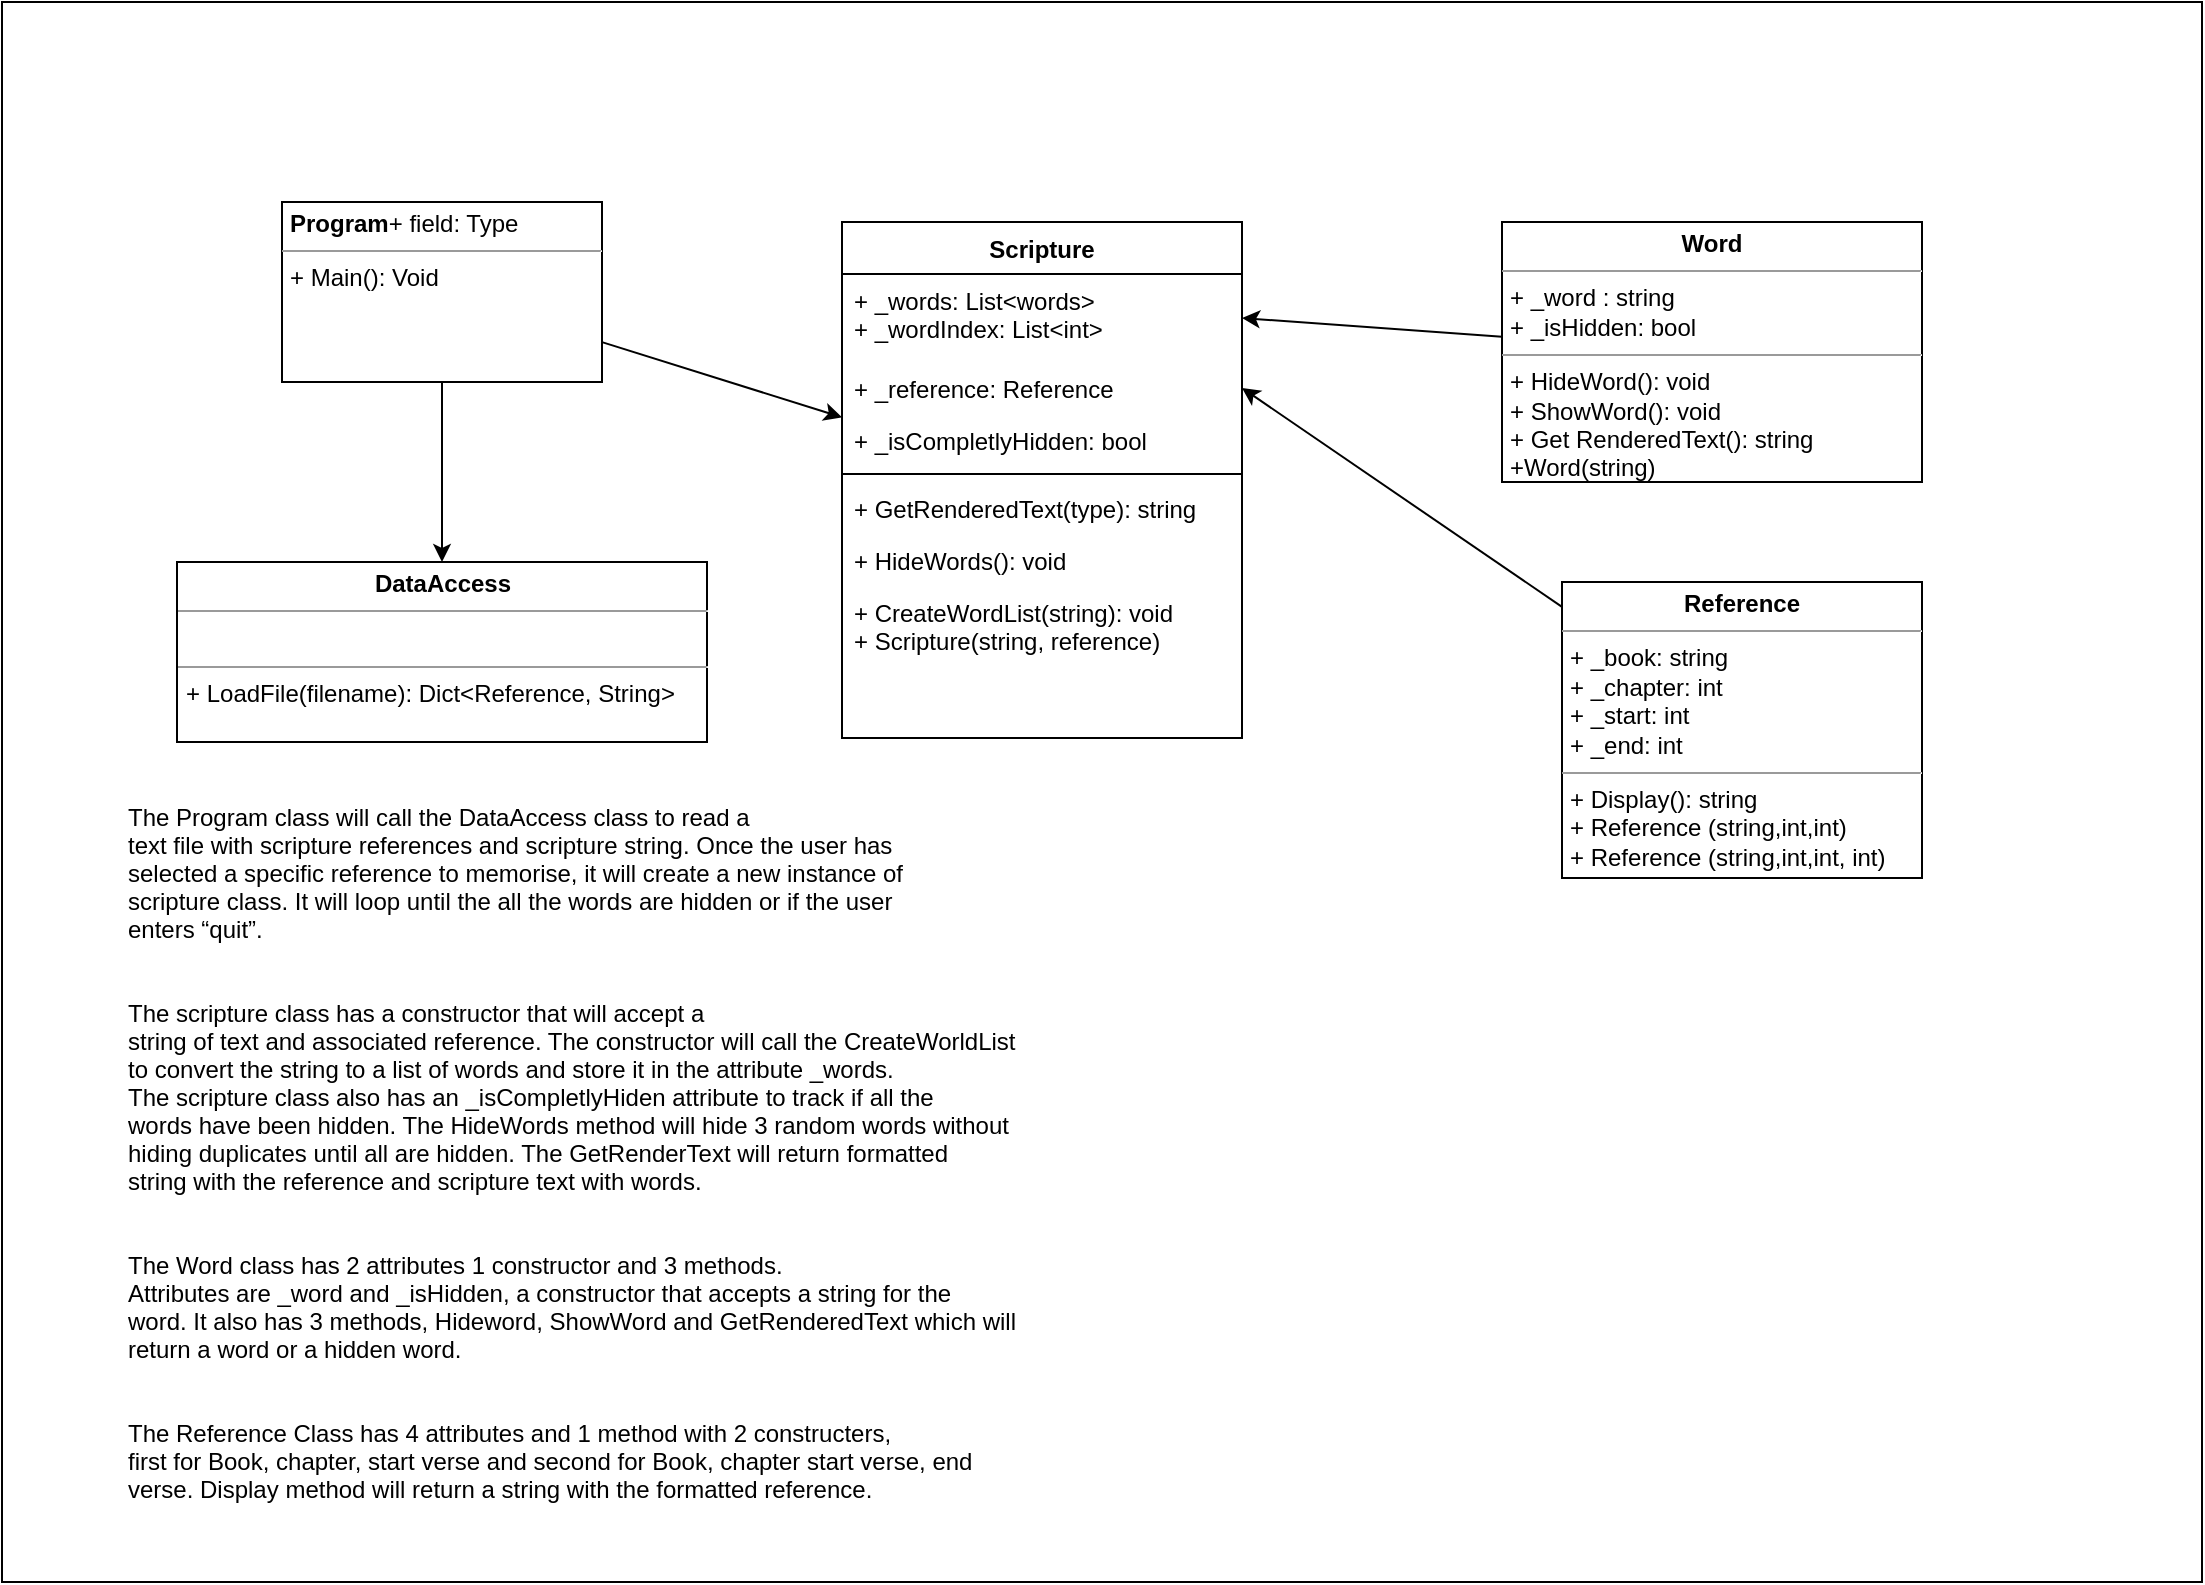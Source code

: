 <mxfile>
    <diagram id="pjg7j28w_045QSM9wQdz" name="Page-1">
        <mxGraphModel dx="2345" dy="856" grid="1" gridSize="10" guides="1" tooltips="1" connect="1" arrows="1" fold="1" page="1" pageScale="1" pageWidth="1169" pageHeight="827" background="#ffffff" math="0" shadow="0">
            <root>
                <mxCell id="0"/>
                <mxCell id="1" parent="0"/>
                <mxCell id="45" value="" style="rounded=0;fillColor=none;fontColor=default;" vertex="1" parent="1">
                    <mxGeometry x="-70" y="20" width="1100" height="790" as="geometry"/>
                </mxCell>
                <mxCell id="2" value="Scripture" style="swimlane;fontStyle=1;align=center;verticalAlign=top;childLayout=stackLayout;horizontal=1;startSize=26;horizontalStack=0;resizeParent=1;resizeParentMax=0;resizeLast=0;collapsible=1;marginBottom=0;" parent="1" vertex="1">
                    <mxGeometry x="350" y="130" width="200" height="258" as="geometry"/>
                </mxCell>
                <mxCell id="3" value="+ _words: List&lt;words&gt;&#10;+ _wordIndex: List&lt;int&gt;" style="text;strokeColor=none;fillColor=none;align=left;verticalAlign=top;spacingLeft=4;spacingRight=4;overflow=hidden;rotatable=0;points=[[0,0.5],[1,0.5]];portConstraint=eastwest;" parent="2" vertex="1">
                    <mxGeometry y="26" width="200" height="44" as="geometry"/>
                </mxCell>
                <mxCell id="31" value="+ _reference: Reference" style="text;strokeColor=none;fillColor=none;align=left;verticalAlign=top;spacingLeft=4;spacingRight=4;overflow=hidden;rotatable=0;points=[[0,0.5],[1,0.5]];portConstraint=eastwest;" parent="2" vertex="1">
                    <mxGeometry y="70" width="200" height="26" as="geometry"/>
                </mxCell>
                <mxCell id="13" value="+ _isCompletlyHidden: bool" style="text;strokeColor=none;fillColor=none;align=left;verticalAlign=top;spacingLeft=4;spacingRight=4;overflow=hidden;rotatable=0;points=[[0,0.5],[1,0.5]];portConstraint=eastwest;" parent="2" vertex="1">
                    <mxGeometry y="96" width="200" height="26" as="geometry"/>
                </mxCell>
                <mxCell id="4" value="" style="line;strokeWidth=1;fillColor=none;align=left;verticalAlign=middle;spacingTop=-1;spacingLeft=3;spacingRight=3;rotatable=0;labelPosition=right;points=[];portConstraint=eastwest;strokeColor=inherit;" parent="2" vertex="1">
                    <mxGeometry y="122" width="200" height="8" as="geometry"/>
                </mxCell>
                <mxCell id="27" value="+ GetRenderedText(type): string" style="text;strokeColor=none;fillColor=none;align=left;verticalAlign=top;spacingLeft=4;spacingRight=4;overflow=hidden;rotatable=0;points=[[0,0.5],[1,0.5]];portConstraint=eastwest;" parent="2" vertex="1">
                    <mxGeometry y="130" width="200" height="26" as="geometry"/>
                </mxCell>
                <mxCell id="28" value="+ HideWords(): void" style="text;strokeColor=none;fillColor=none;align=left;verticalAlign=top;spacingLeft=4;spacingRight=4;overflow=hidden;rotatable=0;points=[[0,0.5],[1,0.5]];portConstraint=eastwest;" parent="2" vertex="1">
                    <mxGeometry y="156" width="200" height="26" as="geometry"/>
                </mxCell>
                <mxCell id="30" value="+ CreateWordList(string): void&#10;+ Scripture(string, reference)" style="text;strokeColor=none;fillColor=none;align=left;verticalAlign=top;spacingLeft=4;spacingRight=4;overflow=hidden;rotatable=0;points=[[0,0.5],[1,0.5]];portConstraint=eastwest;" parent="2" vertex="1">
                    <mxGeometry y="182" width="200" height="76" as="geometry"/>
                </mxCell>
                <mxCell id="42" style="edgeStyle=none;html=1;" parent="1" source="10" target="2" edge="1">
                    <mxGeometry relative="1" as="geometry"/>
                </mxCell>
                <mxCell id="44" style="edgeStyle=none;html=1;" parent="1" source="10" target="15" edge="1">
                    <mxGeometry relative="1" as="geometry"/>
                </mxCell>
                <mxCell id="10" value="&lt;p style=&quot;margin:0px;margin-top:4px;text-align:center;&quot;&gt;&lt;/p&gt;&lt;p style=&quot;margin:0px;margin-left:4px;&quot;&gt;&lt;b&gt;Program&lt;/b&gt;+ field: Type&lt;/p&gt;&lt;hr size=&quot;1&quot;&gt;&lt;p style=&quot;margin:0px;margin-left:4px;&quot;&gt;+ Main(): Void&lt;/p&gt;" style="verticalAlign=top;align=left;overflow=fill;fontSize=12;fontFamily=Helvetica;html=1;" parent="1" vertex="1">
                    <mxGeometry x="70" y="120" width="160" height="90" as="geometry"/>
                </mxCell>
                <mxCell id="41" style="edgeStyle=none;html=1;entryX=1;entryY=0.5;entryDx=0;entryDy=0;" parent="1" source="11" target="3" edge="1">
                    <mxGeometry relative="1" as="geometry"/>
                </mxCell>
                <mxCell id="11" value="&lt;p style=&quot;margin:0px;margin-top:4px;text-align:center;&quot;&gt;&lt;b&gt;Word&lt;/b&gt;&lt;/p&gt;&lt;hr size=&quot;1&quot;&gt;&lt;p style=&quot;margin:0px;margin-left:4px;&quot;&gt;&lt;span style=&quot;background-color: initial;&quot;&gt;+ _word : string&lt;/span&gt;&lt;br&gt;&lt;/p&gt;&lt;p style=&quot;margin:0px;margin-left:4px;&quot;&gt;+ _isHidden: bool&lt;/p&gt;&lt;hr size=&quot;1&quot;&gt;&lt;p style=&quot;margin:0px;margin-left:4px;&quot;&gt;+ HideWord(): void&lt;/p&gt;&lt;p style=&quot;margin:0px;margin-left:4px;&quot;&gt;+ ShowWord(): void&lt;/p&gt;&lt;p style=&quot;margin:0px;margin-left:4px;&quot;&gt;+ Get RenderedText(): string&lt;/p&gt;&lt;p style=&quot;margin:0px;margin-left:4px;&quot;&gt;+Word(string)&lt;/p&gt;" style="verticalAlign=top;align=left;overflow=fill;fontSize=12;fontFamily=Helvetica;html=1;" parent="1" vertex="1">
                    <mxGeometry x="680" y="130" width="210" height="130" as="geometry"/>
                </mxCell>
                <mxCell id="15" value="&lt;p style=&quot;margin:0px;margin-top:4px;text-align:center;&quot;&gt;&lt;b&gt;DataAccess&lt;/b&gt;&lt;/p&gt;&lt;hr size=&quot;1&quot;&gt;&lt;p style=&quot;margin:0px;margin-left:4px;&quot;&gt;&lt;br&gt;&lt;/p&gt;&lt;hr size=&quot;1&quot;&gt;&lt;p style=&quot;margin:0px;margin-left:4px;&quot;&gt;+ LoadFile(filename): Dict&amp;lt;Reference, String&amp;gt;&lt;/p&gt;" style="verticalAlign=top;align=left;overflow=fill;fontSize=12;fontFamily=Helvetica;html=1;" parent="1" vertex="1">
                    <mxGeometry x="17.5" y="300" width="265" height="90" as="geometry"/>
                </mxCell>
                <mxCell id="40" style="edgeStyle=none;html=1;entryX=1;entryY=0.5;entryDx=0;entryDy=0;" parent="1" source="38" target="31" edge="1">
                    <mxGeometry relative="1" as="geometry"/>
                </mxCell>
                <mxCell id="38" value="&lt;p style=&quot;margin:0px;margin-top:4px;text-align:center;&quot;&gt;&lt;b&gt;Reference&lt;/b&gt;&lt;/p&gt;&lt;hr size=&quot;1&quot;&gt;&lt;p style=&quot;border-color: var(--border-color); margin: 0px 0px 0px 4px;&quot;&gt;+ _book: string&lt;/p&gt;&lt;p style=&quot;margin:0px;margin-left:4px;&quot;&gt;+ _chapter: int&lt;/p&gt;&lt;p style=&quot;margin:0px;margin-left:4px;&quot;&gt;&lt;span style=&quot;background-color: initial;&quot;&gt;+ _start: int&lt;/span&gt;&lt;br&gt;&lt;/p&gt;&lt;p style=&quot;margin:0px;margin-left:4px;&quot;&gt;+ _end: int&lt;/p&gt;&lt;hr size=&quot;1&quot;&gt;&lt;p style=&quot;margin:0px;margin-left:4px;&quot;&gt;+ Display(): string&lt;/p&gt;&lt;p style=&quot;margin:0px;margin-left:4px;&quot;&gt;+ Reference (string,int,int)&lt;/p&gt;&lt;p style=&quot;margin:0px;margin-left:4px;&quot;&gt;+ Reference (string,int,int, int)&lt;br&gt;&lt;/p&gt;" style="verticalAlign=top;align=left;overflow=fill;fontSize=12;fontFamily=Helvetica;html=1;" parent="1" vertex="1">
                    <mxGeometry x="710" y="310" width="180" height="148" as="geometry"/>
                </mxCell>
                <mxCell id="48" value="The Program class will call the DataAccess class to read a&#10;text file with scripture references and scripture string. Once the user has&#10;selected a specific reference to memorise, it will create a new instance of&#10;scripture class. It will loop until the all the words are hidden or if the user&#10;enters “quit”.&#10;&#10;&#10;The scripture class has a constructor that will accept a&#10;string of text and associated reference. The constructor will call the CreateWorldList&#10;to convert the string to a list of words and store it in the attribute _words.&#10;The scripture class also has an _isCompletlyHiden attribute to track if all the&#10;words have been hidden. The HideWords method will hide 3 random words without&#10;hiding duplicates until all are hidden. The GetRenderText will return formatted&#10;string with the reference and scripture text with words. &#10;&#10;&#10;The Word class has 2 attributes 1 constructor and 3 methods.&#10;Attributes are _word and _isHidden, a constructor that accepts a string for the&#10;word. It also has 3 methods, Hideword, ShowWord and GetRenderedText which will&#10;return a word or a hidden word.&#10;&#10;&#10;The Reference Class has 4 attributes and 1 method with 2 constructers,&#10;first for Book, chapter, start verse and second for Book, chapter start verse, end&#10;verse. Display method will return a string with the formatted reference." style="text;strokeColor=none;fillColor=none;align=left;verticalAlign=middle;rounded=0;labelPosition=center;verticalLabelPosition=middle;fontColor=default;labelBackgroundColor=none;labelBorderColor=none;spacingLeft=0;spacingBottom=0;spacingTop=0;spacingRight=0;spacing=13;" vertex="1" parent="1">
                    <mxGeometry x="-20" y="400" width="530" height="390" as="geometry"/>
                </mxCell>
            </root>
        </mxGraphModel>
    </diagram>
</mxfile>